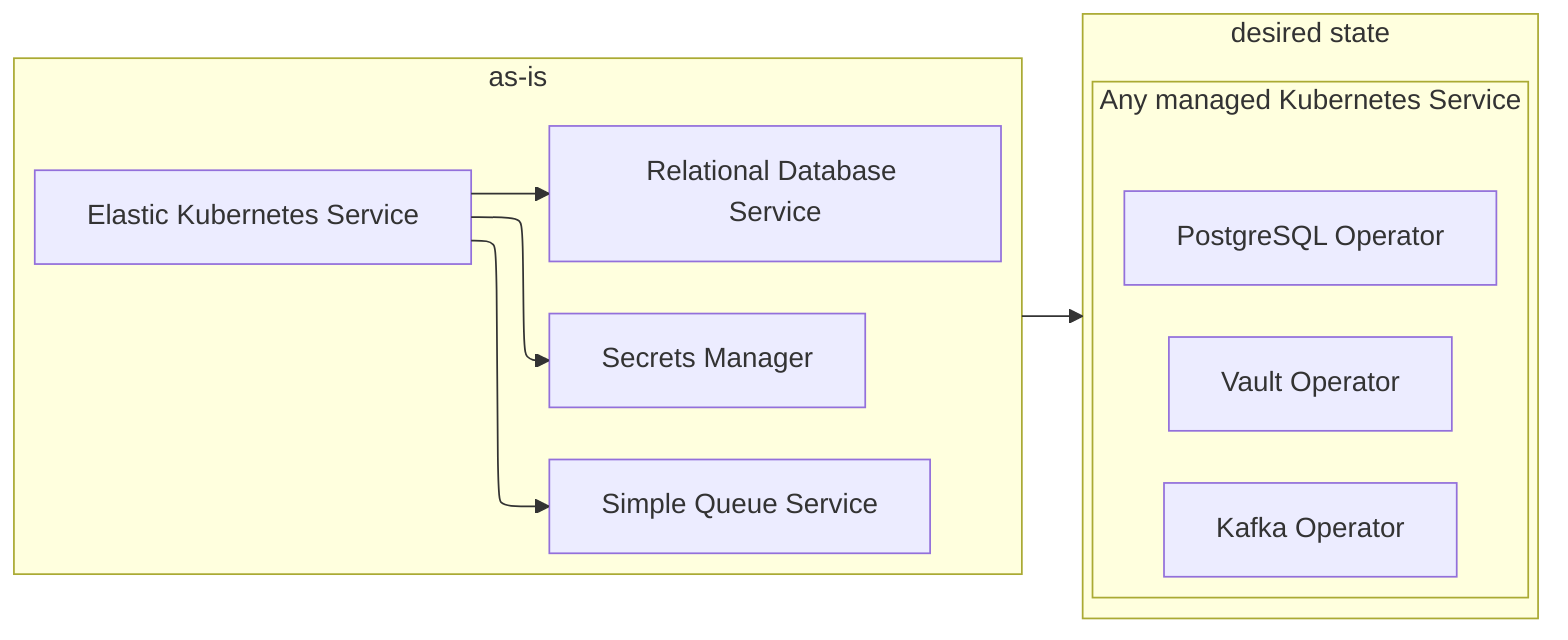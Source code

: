 %%{init: {"flowchart": {"defaultRenderer": "elk"}} }%%
flowchart LR
  subgraph as-is["as-is"]
    eks1["Elastic Kubernetes Service"]
    sm["Secrets Manager"]
    sqs["Simple Queue Service"]
    rds["Relational Database Service"]
  end

  subgraph desired-state["desired state"]
    subgraph "Any managed Kubernetes Service"
      vault["Vault Operator"]
      kafka["Kafka Operator"]
      postgres["PostgreSQL Operator"]
    end
  end

  eks1 --> sm
  eks1 --> sqs
  eks1 --> rds

  as-is --> desired-state